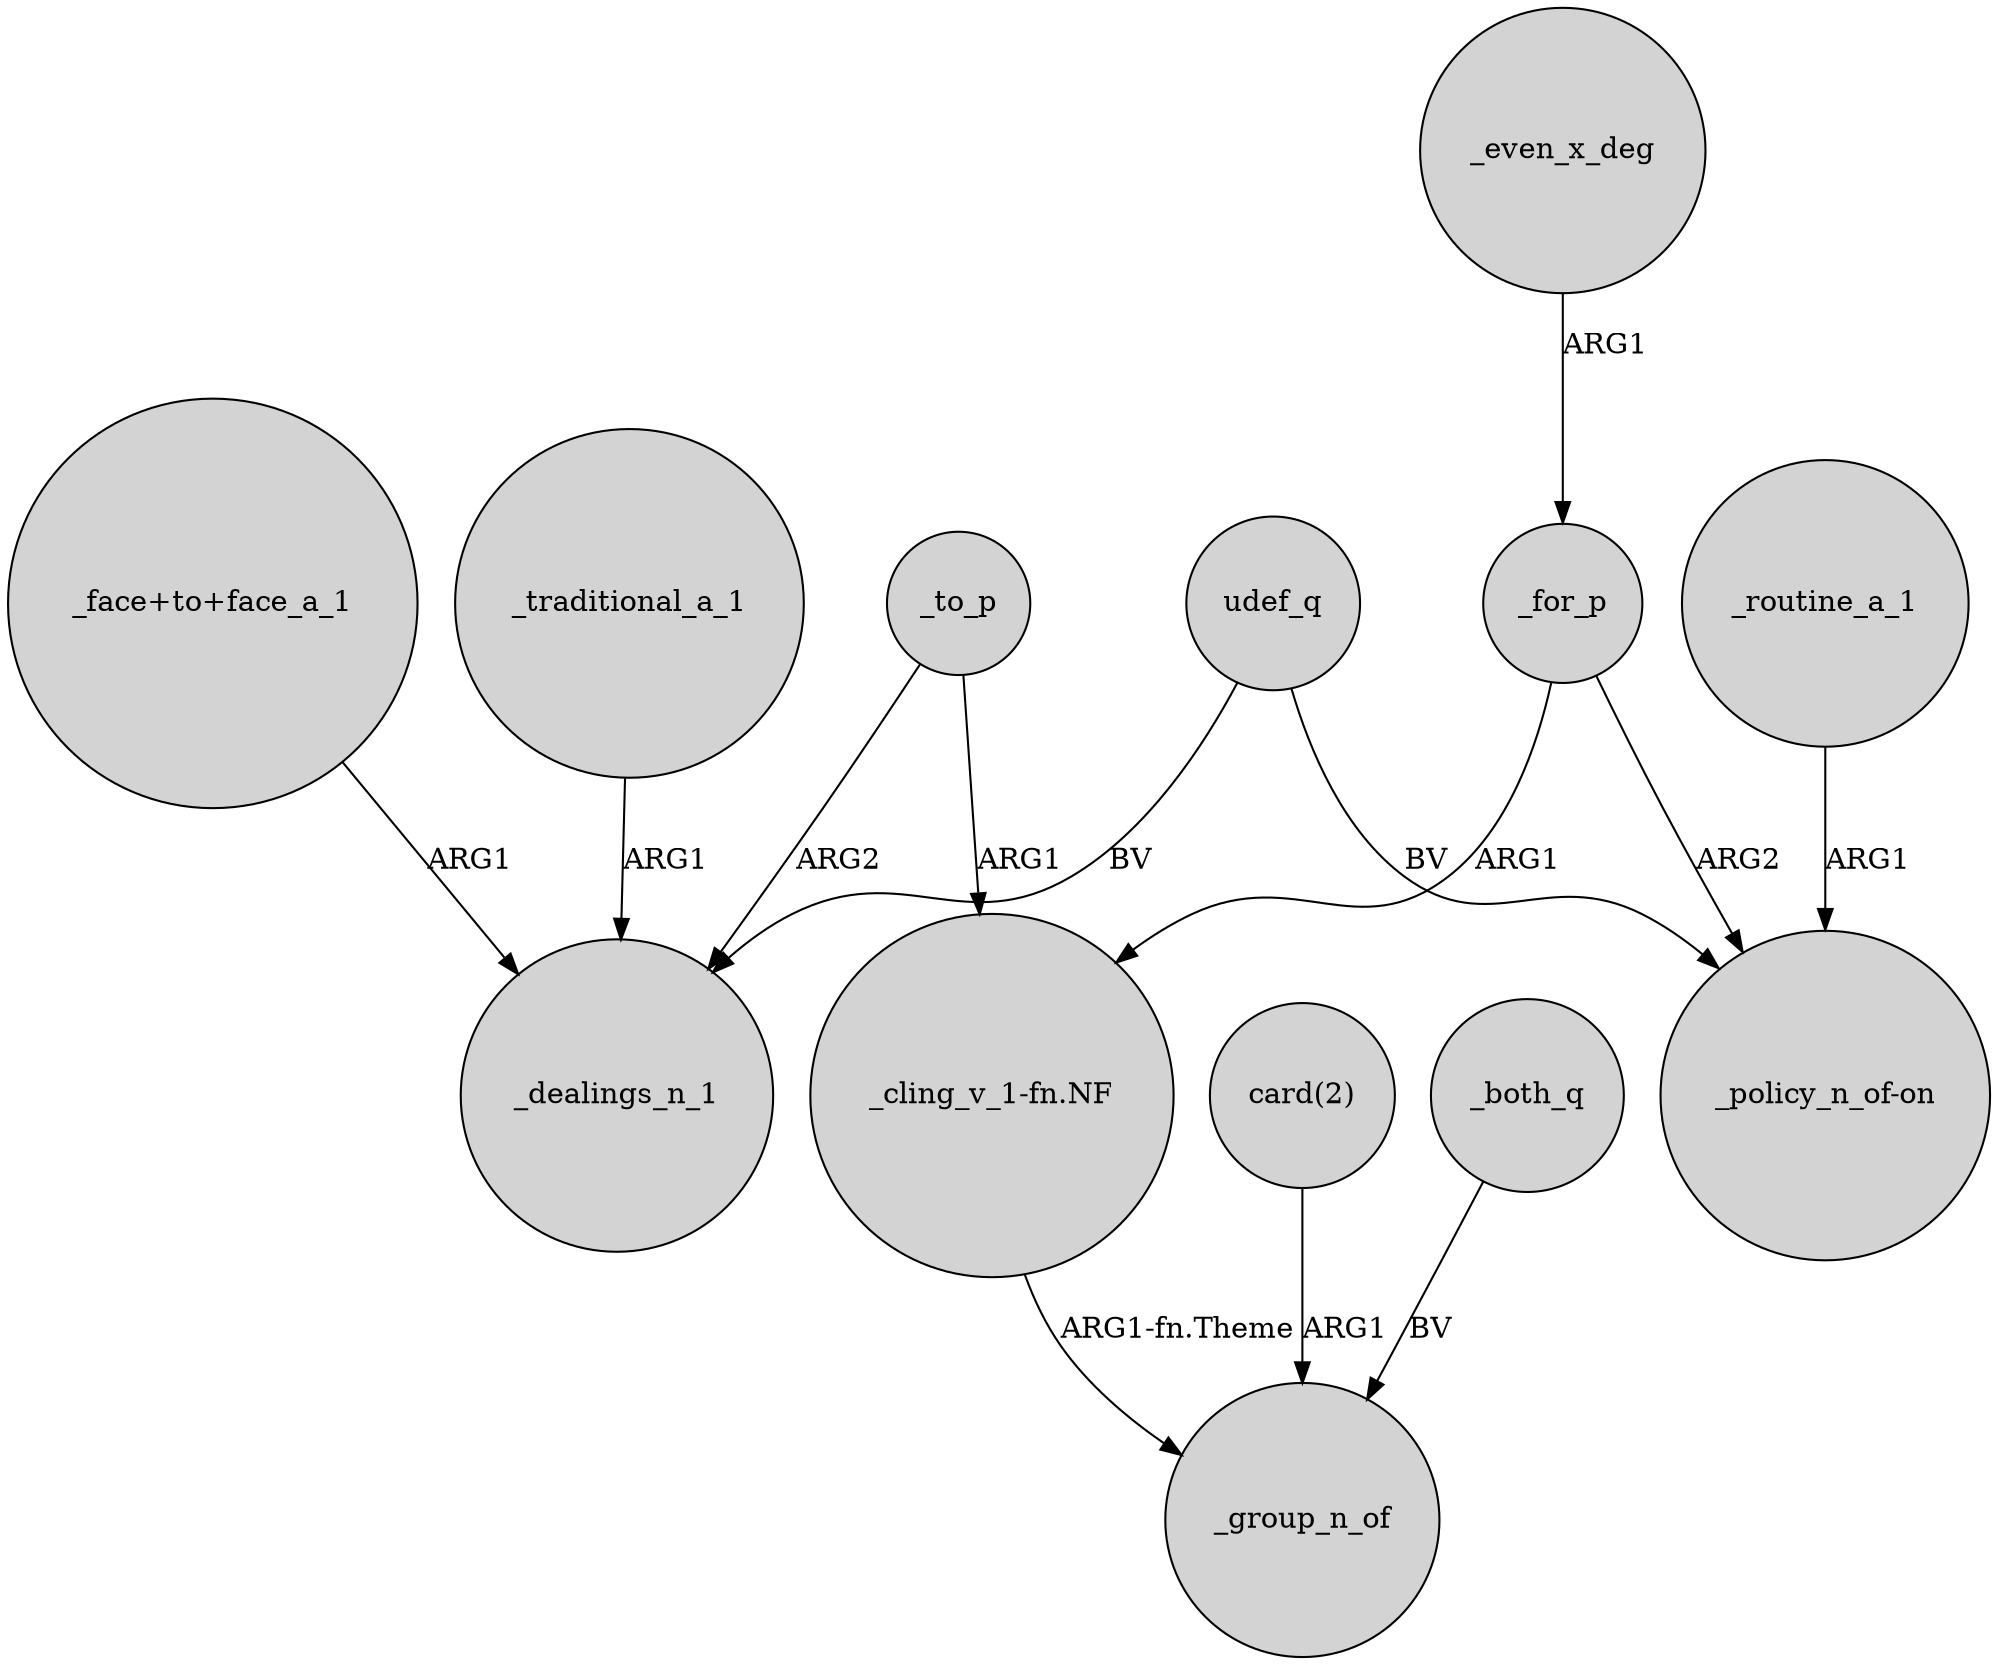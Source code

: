 digraph {
	node [shape=circle style=filled]
	_traditional_a_1 -> _dealings_n_1 [label=ARG1]
	_for_p -> "_policy_n_of-on" [label=ARG2]
	"_cling_v_1-fn.NF" -> _group_n_of [label="ARG1-fn.Theme"]
	_to_p -> _dealings_n_1 [label=ARG2]
	udef_q -> "_policy_n_of-on" [label=BV]
	_to_p -> "_cling_v_1-fn.NF" [label=ARG1]
	"card(2)" -> _group_n_of [label=ARG1]
	udef_q -> _dealings_n_1 [label=BV]
	"_face+to+face_a_1" -> _dealings_n_1 [label=ARG1]
	_even_x_deg -> _for_p [label=ARG1]
	_routine_a_1 -> "_policy_n_of-on" [label=ARG1]
	_for_p -> "_cling_v_1-fn.NF" [label=ARG1]
	_both_q -> _group_n_of [label=BV]
}

